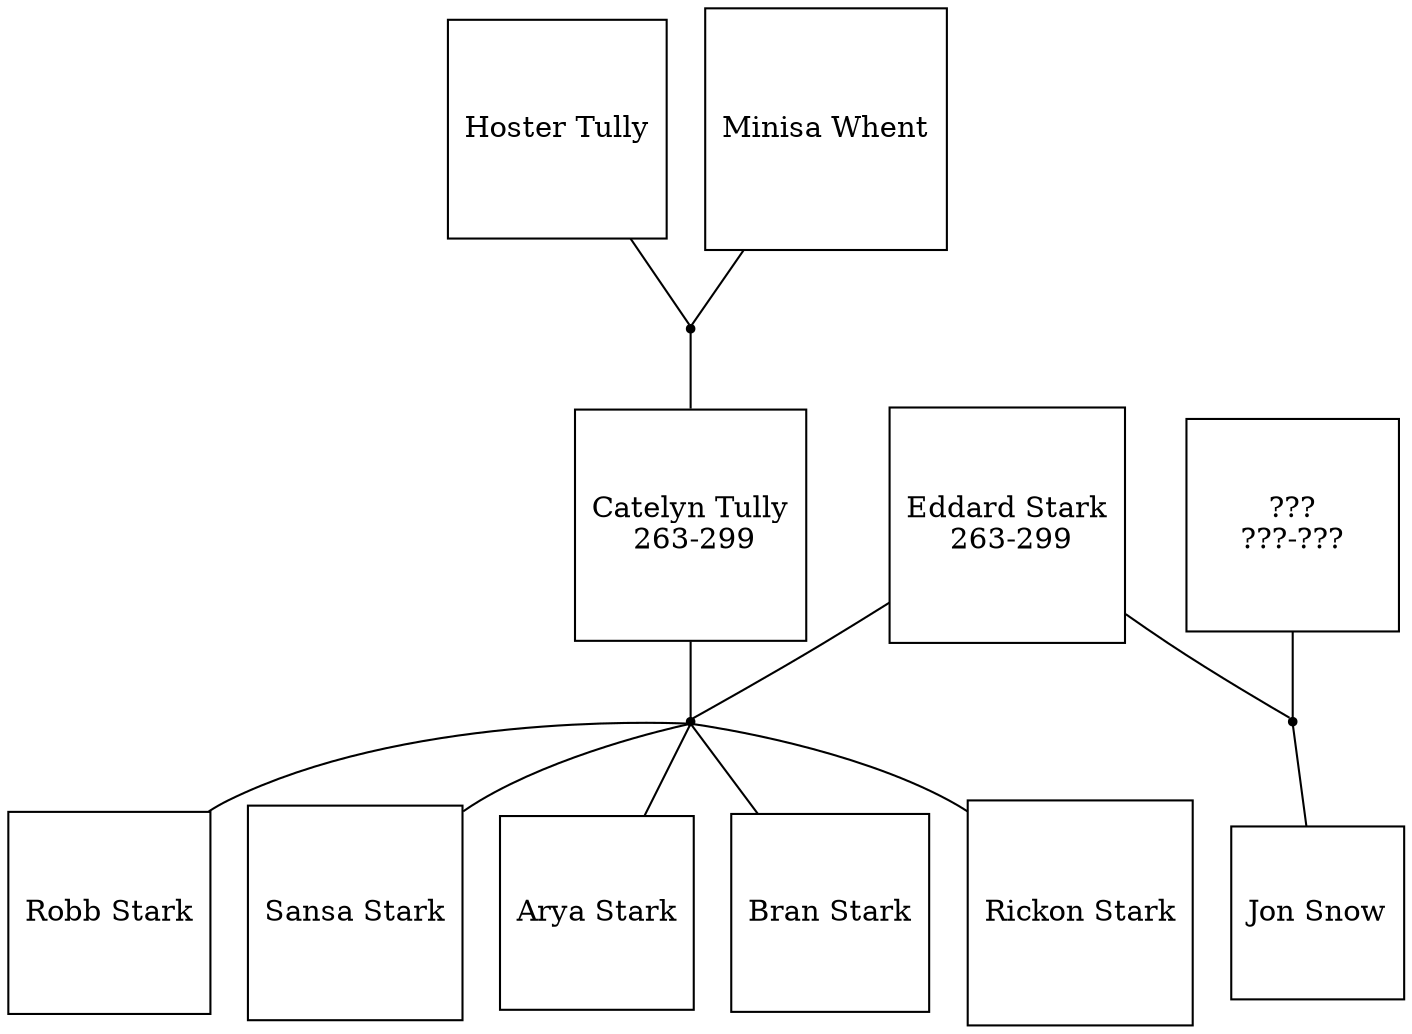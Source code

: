 digraph family {
ratio=auto;


# draw some nodes


 "hoster"[shape=box, regular=1, color="black" label="Hoster Tully"] ;
 "minisa"[shape=box, regular=1, color="black" label="Minisa Whent"] ;
 "hm" [shape=point] ;


  "1"   [shape=box, regular=1, color="black" label="Eddard Stark\n 263-299"] ;
  "2"   [shape=box, regular=1, color="black" label="Catelyn Tully\n 263-299"] ;
  "1+2" [shape=point] ;
  "8" [shape=box, regular=1, color="black" label="       ???       \n???-???"];
  "1+8" [shape=point] ;

  "3"   [shape=box, regular=1, color="black" label="Robb Stark"] ;
  "4"   [shape=box, regular=1, color="black" label="Sansa Stark"] ;
  "5"   [shape=box, regular=1, color="black" label="Arya Stark"] ;
  "6"   [shape=box, regular=1, color="black" label="Bran Stark"] ;
  "7"   [shape=box, regular=1, color="black" label="Rickon Stark"];
  "9" [shape=box, regular=1, color="black" label="Jon Snow"];




# draw the edges
"hoster" -> "hm" [dir=none]
"minisa"-> "hm" [dir=none]
"hm"->"2" [dir=none]


"1" -> "1+2" [dir=none] ;
"2" -> "1+2" [dir=none] ;


"1+2" -> "3" [dir=none] ;
"1+2" -> "4" [dir=none] ;
"1+2" -> "5" [dir=none] ;
"1+2" -> "6" [dir=none] ;
"1+2" -> "7" [dir=none] ;

"1" -> "1+8" [dir=none];
"8" -> "1+8" [dir=none];
"1+8" -> "9" [dir=none];


}
